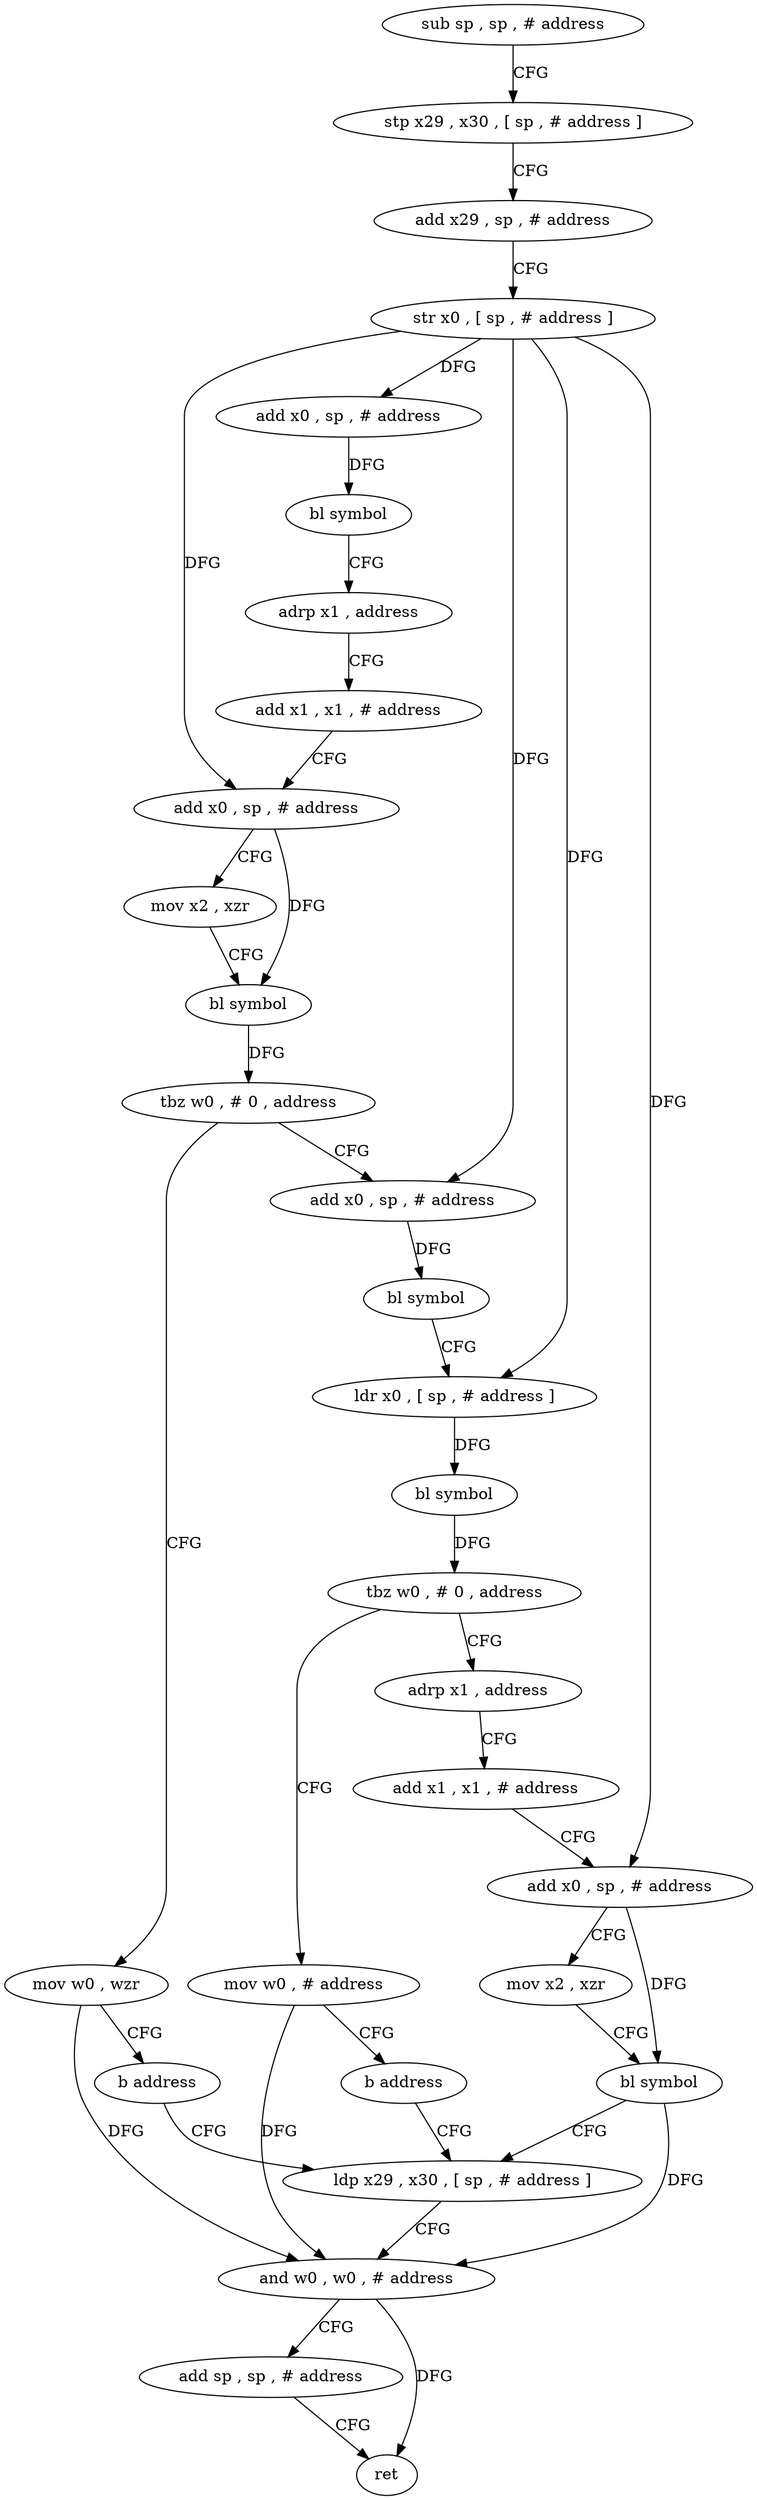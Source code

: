digraph "func" {
"84072" [label = "sub sp , sp , # address" ]
"84076" [label = "stp x29 , x30 , [ sp , # address ]" ]
"84080" [label = "add x29 , sp , # address" ]
"84084" [label = "str x0 , [ sp , # address ]" ]
"84088" [label = "add x0 , sp , # address" ]
"84092" [label = "bl symbol" ]
"84096" [label = "adrp x1 , address" ]
"84100" [label = "add x1 , x1 , # address" ]
"84104" [label = "add x0 , sp , # address" ]
"84108" [label = "mov x2 , xzr" ]
"84112" [label = "bl symbol" ]
"84116" [label = "tbz w0 , # 0 , address" ]
"84148" [label = "mov w0 , wzr" ]
"84120" [label = "add x0 , sp , # address" ]
"84152" [label = "b address" ]
"84176" [label = "ldp x29 , x30 , [ sp , # address ]" ]
"84124" [label = "bl symbol" ]
"84128" [label = "ldr x0 , [ sp , # address ]" ]
"84132" [label = "bl symbol" ]
"84136" [label = "tbz w0 , # 0 , address" ]
"84156" [label = "adrp x1 , address" ]
"84140" [label = "mov w0 , # address" ]
"84180" [label = "and w0 , w0 , # address" ]
"84184" [label = "add sp , sp , # address" ]
"84188" [label = "ret" ]
"84160" [label = "add x1 , x1 , # address" ]
"84164" [label = "add x0 , sp , # address" ]
"84168" [label = "mov x2 , xzr" ]
"84172" [label = "bl symbol" ]
"84144" [label = "b address" ]
"84072" -> "84076" [ label = "CFG" ]
"84076" -> "84080" [ label = "CFG" ]
"84080" -> "84084" [ label = "CFG" ]
"84084" -> "84088" [ label = "DFG" ]
"84084" -> "84128" [ label = "DFG" ]
"84084" -> "84104" [ label = "DFG" ]
"84084" -> "84120" [ label = "DFG" ]
"84084" -> "84164" [ label = "DFG" ]
"84088" -> "84092" [ label = "DFG" ]
"84092" -> "84096" [ label = "CFG" ]
"84096" -> "84100" [ label = "CFG" ]
"84100" -> "84104" [ label = "CFG" ]
"84104" -> "84108" [ label = "CFG" ]
"84104" -> "84112" [ label = "DFG" ]
"84108" -> "84112" [ label = "CFG" ]
"84112" -> "84116" [ label = "DFG" ]
"84116" -> "84148" [ label = "CFG" ]
"84116" -> "84120" [ label = "CFG" ]
"84148" -> "84152" [ label = "CFG" ]
"84148" -> "84180" [ label = "DFG" ]
"84120" -> "84124" [ label = "DFG" ]
"84152" -> "84176" [ label = "CFG" ]
"84176" -> "84180" [ label = "CFG" ]
"84124" -> "84128" [ label = "CFG" ]
"84128" -> "84132" [ label = "DFG" ]
"84132" -> "84136" [ label = "DFG" ]
"84136" -> "84156" [ label = "CFG" ]
"84136" -> "84140" [ label = "CFG" ]
"84156" -> "84160" [ label = "CFG" ]
"84140" -> "84144" [ label = "CFG" ]
"84140" -> "84180" [ label = "DFG" ]
"84180" -> "84184" [ label = "CFG" ]
"84180" -> "84188" [ label = "DFG" ]
"84184" -> "84188" [ label = "CFG" ]
"84160" -> "84164" [ label = "CFG" ]
"84164" -> "84168" [ label = "CFG" ]
"84164" -> "84172" [ label = "DFG" ]
"84168" -> "84172" [ label = "CFG" ]
"84172" -> "84176" [ label = "CFG" ]
"84172" -> "84180" [ label = "DFG" ]
"84144" -> "84176" [ label = "CFG" ]
}
